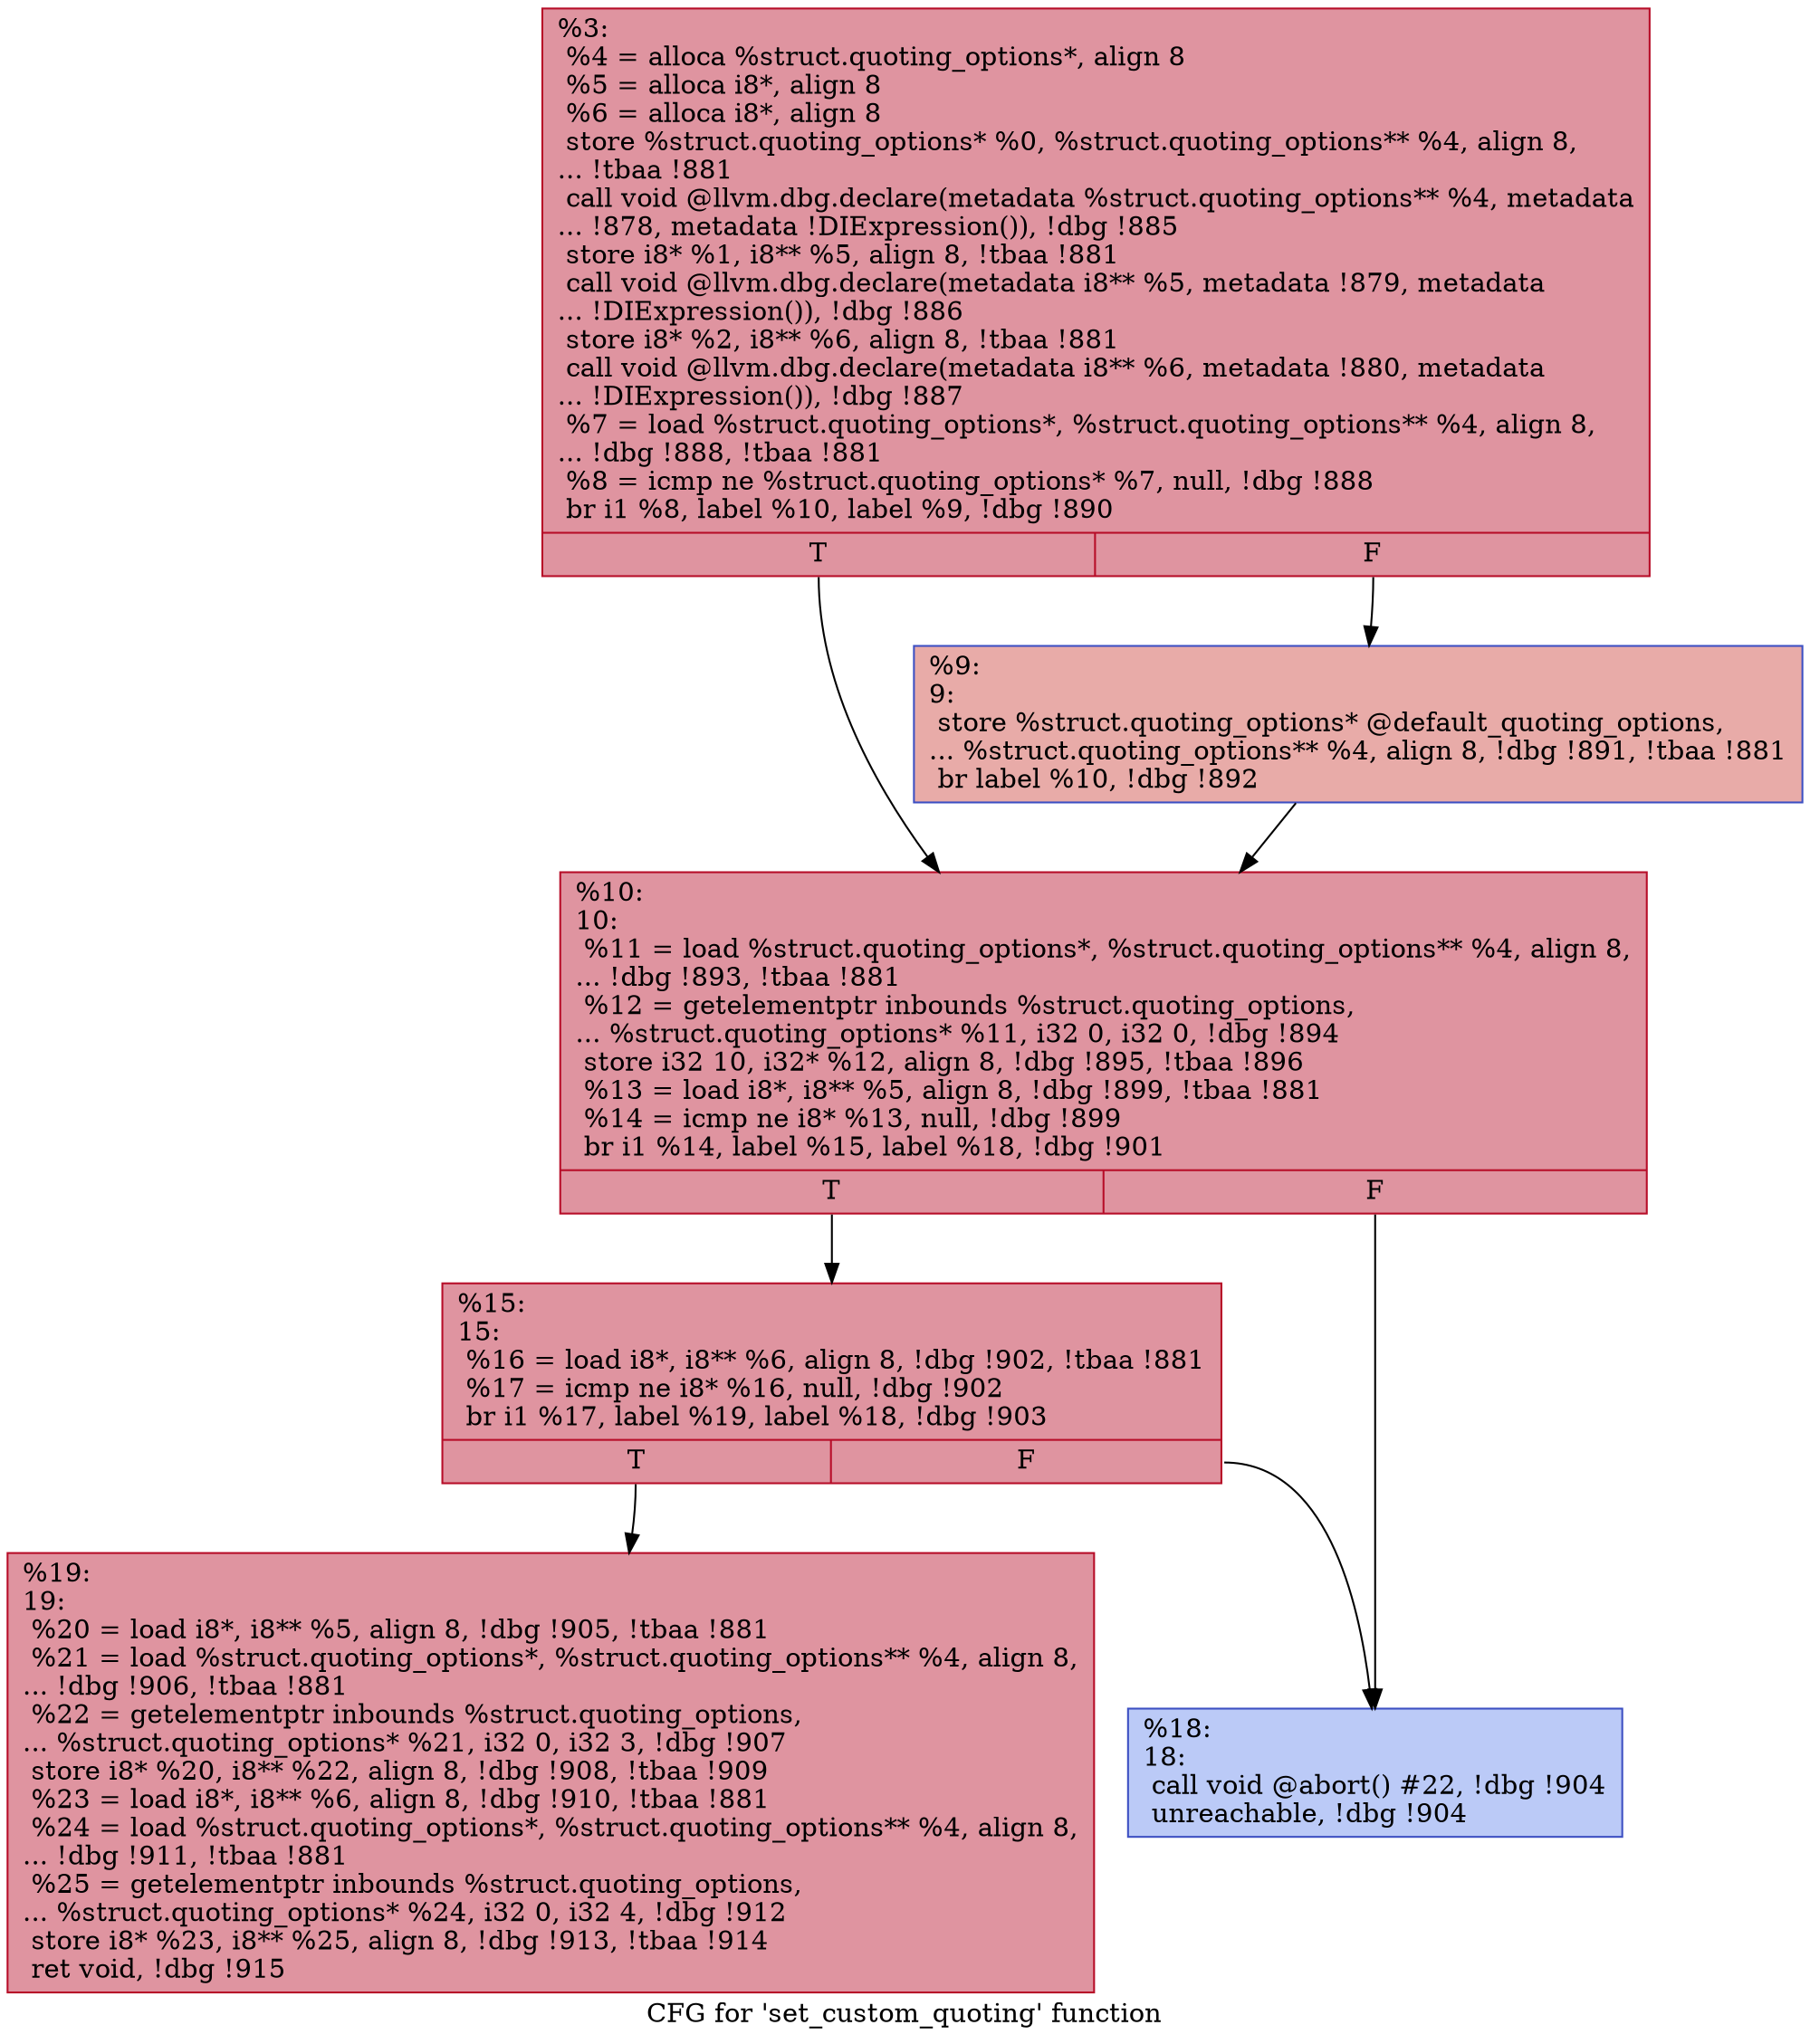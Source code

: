 digraph "CFG for 'set_custom_quoting' function" {
	label="CFG for 'set_custom_quoting' function";

	Node0x13e43a0 [shape=record,color="#b70d28ff", style=filled, fillcolor="#b70d2870",label="{%3:\l  %4 = alloca %struct.quoting_options*, align 8\l  %5 = alloca i8*, align 8\l  %6 = alloca i8*, align 8\l  store %struct.quoting_options* %0, %struct.quoting_options** %4, align 8,\l... !tbaa !881\l  call void @llvm.dbg.declare(metadata %struct.quoting_options** %4, metadata\l... !878, metadata !DIExpression()), !dbg !885\l  store i8* %1, i8** %5, align 8, !tbaa !881\l  call void @llvm.dbg.declare(metadata i8** %5, metadata !879, metadata\l... !DIExpression()), !dbg !886\l  store i8* %2, i8** %6, align 8, !tbaa !881\l  call void @llvm.dbg.declare(metadata i8** %6, metadata !880, metadata\l... !DIExpression()), !dbg !887\l  %7 = load %struct.quoting_options*, %struct.quoting_options** %4, align 8,\l... !dbg !888, !tbaa !881\l  %8 = icmp ne %struct.quoting_options* %7, null, !dbg !888\l  br i1 %8, label %10, label %9, !dbg !890\l|{<s0>T|<s1>F}}"];
	Node0x13e43a0:s0 -> Node0x13e5ca0;
	Node0x13e43a0:s1 -> Node0x13e5c50;
	Node0x13e5c50 [shape=record,color="#3d50c3ff", style=filled, fillcolor="#cc403a70",label="{%9:\l9:                                                \l  store %struct.quoting_options* @default_quoting_options,\l... %struct.quoting_options** %4, align 8, !dbg !891, !tbaa !881\l  br label %10, !dbg !892\l}"];
	Node0x13e5c50 -> Node0x13e5ca0;
	Node0x13e5ca0 [shape=record,color="#b70d28ff", style=filled, fillcolor="#b70d2870",label="{%10:\l10:                                               \l  %11 = load %struct.quoting_options*, %struct.quoting_options** %4, align 8,\l... !dbg !893, !tbaa !881\l  %12 = getelementptr inbounds %struct.quoting_options,\l... %struct.quoting_options* %11, i32 0, i32 0, !dbg !894\l  store i32 10, i32* %12, align 8, !dbg !895, !tbaa !896\l  %13 = load i8*, i8** %5, align 8, !dbg !899, !tbaa !881\l  %14 = icmp ne i8* %13, null, !dbg !899\l  br i1 %14, label %15, label %18, !dbg !901\l|{<s0>T|<s1>F}}"];
	Node0x13e5ca0:s0 -> Node0x13e5cf0;
	Node0x13e5ca0:s1 -> Node0x13e5d40;
	Node0x13e5cf0 [shape=record,color="#b70d28ff", style=filled, fillcolor="#b70d2870",label="{%15:\l15:                                               \l  %16 = load i8*, i8** %6, align 8, !dbg !902, !tbaa !881\l  %17 = icmp ne i8* %16, null, !dbg !902\l  br i1 %17, label %19, label %18, !dbg !903\l|{<s0>T|<s1>F}}"];
	Node0x13e5cf0:s0 -> Node0x13e5d90;
	Node0x13e5cf0:s1 -> Node0x13e5d40;
	Node0x13e5d40 [shape=record,color="#3d50c3ff", style=filled, fillcolor="#6687ed70",label="{%18:\l18:                                               \l  call void @abort() #22, !dbg !904\l  unreachable, !dbg !904\l}"];
	Node0x13e5d90 [shape=record,color="#b70d28ff", style=filled, fillcolor="#b70d2870",label="{%19:\l19:                                               \l  %20 = load i8*, i8** %5, align 8, !dbg !905, !tbaa !881\l  %21 = load %struct.quoting_options*, %struct.quoting_options** %4, align 8,\l... !dbg !906, !tbaa !881\l  %22 = getelementptr inbounds %struct.quoting_options,\l... %struct.quoting_options* %21, i32 0, i32 3, !dbg !907\l  store i8* %20, i8** %22, align 8, !dbg !908, !tbaa !909\l  %23 = load i8*, i8** %6, align 8, !dbg !910, !tbaa !881\l  %24 = load %struct.quoting_options*, %struct.quoting_options** %4, align 8,\l... !dbg !911, !tbaa !881\l  %25 = getelementptr inbounds %struct.quoting_options,\l... %struct.quoting_options* %24, i32 0, i32 4, !dbg !912\l  store i8* %23, i8** %25, align 8, !dbg !913, !tbaa !914\l  ret void, !dbg !915\l}"];
}
